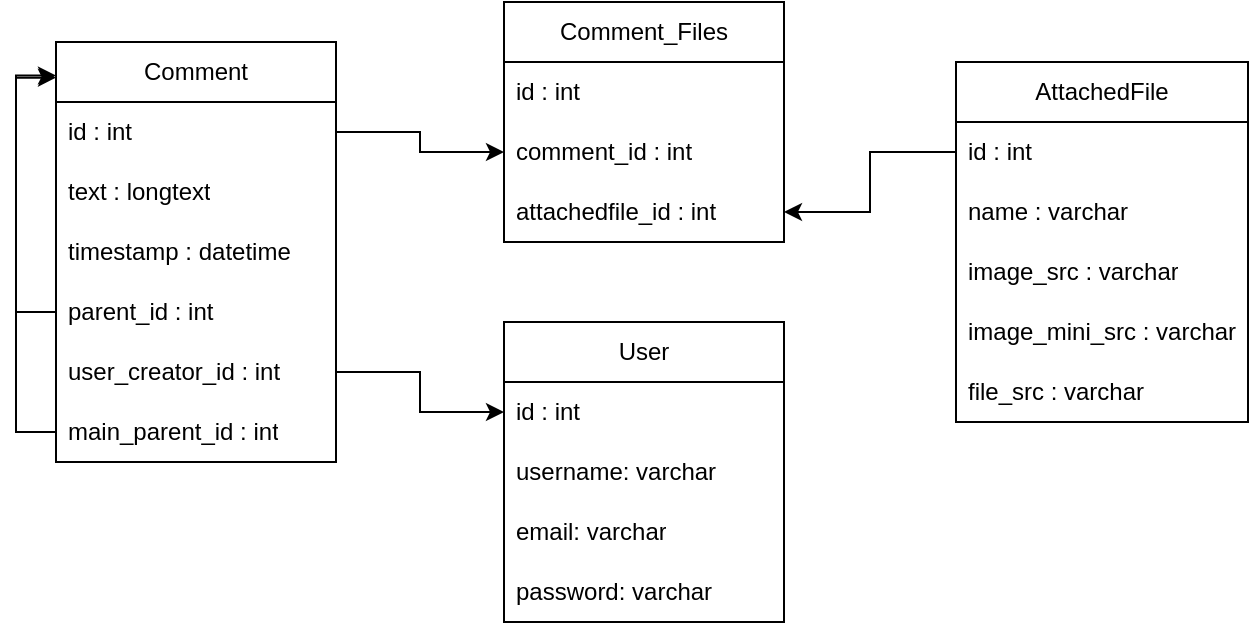 <mxfile version="21.6.3" type="device">
  <diagram id="idilsZUVOry7nmYEuPJ6" name="Page-1">
    <mxGraphModel dx="1102" dy="610" grid="1" gridSize="10" guides="1" tooltips="1" connect="1" arrows="1" fold="1" page="1" pageScale="1" pageWidth="827" pageHeight="1169" math="0" shadow="0">
      <root>
        <mxCell id="0" />
        <mxCell id="1" parent="0" />
        <mxCell id="QBnyMhsYryyhyBxMuzwj-1" value="User" style="swimlane;fontStyle=0;childLayout=stackLayout;horizontal=1;startSize=30;horizontalStack=0;resizeParent=1;resizeParentMax=0;resizeLast=0;collapsible=1;marginBottom=0;whiteSpace=wrap;html=1;" vertex="1" parent="1">
          <mxGeometry x="344" y="450" width="140" height="150" as="geometry" />
        </mxCell>
        <mxCell id="QBnyMhsYryyhyBxMuzwj-2" value="id : int" style="text;strokeColor=none;fillColor=none;align=left;verticalAlign=middle;spacingLeft=4;spacingRight=4;overflow=hidden;points=[[0,0.5],[1,0.5]];portConstraint=eastwest;rotatable=0;whiteSpace=wrap;html=1;" vertex="1" parent="QBnyMhsYryyhyBxMuzwj-1">
          <mxGeometry y="30" width="140" height="30" as="geometry" />
        </mxCell>
        <mxCell id="QBnyMhsYryyhyBxMuzwj-3" value="username: varchar" style="text;strokeColor=none;fillColor=none;align=left;verticalAlign=middle;spacingLeft=4;spacingRight=4;overflow=hidden;points=[[0,0.5],[1,0.5]];portConstraint=eastwest;rotatable=0;whiteSpace=wrap;html=1;" vertex="1" parent="QBnyMhsYryyhyBxMuzwj-1">
          <mxGeometry y="60" width="140" height="30" as="geometry" />
        </mxCell>
        <mxCell id="QBnyMhsYryyhyBxMuzwj-4" value="email: varchar" style="text;strokeColor=none;fillColor=none;align=left;verticalAlign=middle;spacingLeft=4;spacingRight=4;overflow=hidden;points=[[0,0.5],[1,0.5]];portConstraint=eastwest;rotatable=0;whiteSpace=wrap;html=1;" vertex="1" parent="QBnyMhsYryyhyBxMuzwj-1">
          <mxGeometry y="90" width="140" height="30" as="geometry" />
        </mxCell>
        <mxCell id="QBnyMhsYryyhyBxMuzwj-5" value="password: varchar" style="text;strokeColor=none;fillColor=none;align=left;verticalAlign=middle;spacingLeft=4;spacingRight=4;overflow=hidden;points=[[0,0.5],[1,0.5]];portConstraint=eastwest;rotatable=0;whiteSpace=wrap;html=1;" vertex="1" parent="QBnyMhsYryyhyBxMuzwj-1">
          <mxGeometry y="120" width="140" height="30" as="geometry" />
        </mxCell>
        <mxCell id="QBnyMhsYryyhyBxMuzwj-6" value="Comment" style="swimlane;fontStyle=0;childLayout=stackLayout;horizontal=1;startSize=30;horizontalStack=0;resizeParent=1;resizeParentMax=0;resizeLast=0;collapsible=1;marginBottom=0;whiteSpace=wrap;html=1;" vertex="1" parent="1">
          <mxGeometry x="120" y="310" width="140" height="210" as="geometry" />
        </mxCell>
        <mxCell id="QBnyMhsYryyhyBxMuzwj-7" value="id : int" style="text;strokeColor=none;fillColor=none;align=left;verticalAlign=middle;spacingLeft=4;spacingRight=4;overflow=hidden;points=[[0,0.5],[1,0.5]];portConstraint=eastwest;rotatable=0;whiteSpace=wrap;html=1;" vertex="1" parent="QBnyMhsYryyhyBxMuzwj-6">
          <mxGeometry y="30" width="140" height="30" as="geometry" />
        </mxCell>
        <mxCell id="QBnyMhsYryyhyBxMuzwj-8" value="text : longtext" style="text;strokeColor=none;fillColor=none;align=left;verticalAlign=middle;spacingLeft=4;spacingRight=4;overflow=hidden;points=[[0,0.5],[1,0.5]];portConstraint=eastwest;rotatable=0;whiteSpace=wrap;html=1;" vertex="1" parent="QBnyMhsYryyhyBxMuzwj-6">
          <mxGeometry y="60" width="140" height="30" as="geometry" />
        </mxCell>
        <mxCell id="QBnyMhsYryyhyBxMuzwj-9" value="timestamp : datetime" style="text;strokeColor=none;fillColor=none;align=left;verticalAlign=middle;spacingLeft=4;spacingRight=4;overflow=hidden;points=[[0,0.5],[1,0.5]];portConstraint=eastwest;rotatable=0;whiteSpace=wrap;html=1;" vertex="1" parent="QBnyMhsYryyhyBxMuzwj-6">
          <mxGeometry y="90" width="140" height="30" as="geometry" />
        </mxCell>
        <mxCell id="QBnyMhsYryyhyBxMuzwj-26" style="edgeStyle=orthogonalEdgeStyle;rounded=0;orthogonalLoop=1;jettySize=auto;html=1;entryX=0;entryY=0.08;entryDx=0;entryDy=0;entryPerimeter=0;" edge="1" parent="QBnyMhsYryyhyBxMuzwj-6" source="QBnyMhsYryyhyBxMuzwj-10" target="QBnyMhsYryyhyBxMuzwj-6">
          <mxGeometry relative="1" as="geometry" />
        </mxCell>
        <mxCell id="QBnyMhsYryyhyBxMuzwj-10" value="parent_id : int" style="text;strokeColor=none;fillColor=none;align=left;verticalAlign=middle;spacingLeft=4;spacingRight=4;overflow=hidden;points=[[0,0.5],[1,0.5]];portConstraint=eastwest;rotatable=0;whiteSpace=wrap;html=1;" vertex="1" parent="QBnyMhsYryyhyBxMuzwj-6">
          <mxGeometry y="120" width="140" height="30" as="geometry" />
        </mxCell>
        <mxCell id="QBnyMhsYryyhyBxMuzwj-27" style="edgeStyle=orthogonalEdgeStyle;rounded=0;orthogonalLoop=1;jettySize=auto;html=1;entryX=0;entryY=0.085;entryDx=0;entryDy=0;entryPerimeter=0;" edge="1" parent="QBnyMhsYryyhyBxMuzwj-6" source="QBnyMhsYryyhyBxMuzwj-11" target="QBnyMhsYryyhyBxMuzwj-6">
          <mxGeometry relative="1" as="geometry" />
        </mxCell>
        <mxCell id="QBnyMhsYryyhyBxMuzwj-28" value="user_creator_id : int" style="text;strokeColor=none;fillColor=none;align=left;verticalAlign=middle;spacingLeft=4;spacingRight=4;overflow=hidden;points=[[0,0.5],[1,0.5]];portConstraint=eastwest;rotatable=0;whiteSpace=wrap;html=1;" vertex="1" parent="QBnyMhsYryyhyBxMuzwj-6">
          <mxGeometry y="150" width="140" height="30" as="geometry" />
        </mxCell>
        <mxCell id="QBnyMhsYryyhyBxMuzwj-11" value="main_parent_id : int" style="text;strokeColor=none;fillColor=none;align=left;verticalAlign=middle;spacingLeft=4;spacingRight=4;overflow=hidden;points=[[0,0.5],[1,0.5]];portConstraint=eastwest;rotatable=0;whiteSpace=wrap;html=1;" vertex="1" parent="QBnyMhsYryyhyBxMuzwj-6">
          <mxGeometry y="180" width="140" height="30" as="geometry" />
        </mxCell>
        <mxCell id="QBnyMhsYryyhyBxMuzwj-12" value="AttachedFile" style="swimlane;fontStyle=0;childLayout=stackLayout;horizontal=1;startSize=30;horizontalStack=0;resizeParent=1;resizeParentMax=0;resizeLast=0;collapsible=1;marginBottom=0;whiteSpace=wrap;html=1;" vertex="1" parent="1">
          <mxGeometry x="570" y="320" width="146" height="180" as="geometry" />
        </mxCell>
        <mxCell id="QBnyMhsYryyhyBxMuzwj-13" value="id : int" style="text;strokeColor=none;fillColor=none;align=left;verticalAlign=middle;spacingLeft=4;spacingRight=4;overflow=hidden;points=[[0,0.5],[1,0.5]];portConstraint=eastwest;rotatable=0;whiteSpace=wrap;html=1;" vertex="1" parent="QBnyMhsYryyhyBxMuzwj-12">
          <mxGeometry y="30" width="146" height="30" as="geometry" />
        </mxCell>
        <mxCell id="QBnyMhsYryyhyBxMuzwj-14" value="name : varchar" style="text;strokeColor=none;fillColor=none;align=left;verticalAlign=middle;spacingLeft=4;spacingRight=4;overflow=hidden;points=[[0,0.5],[1,0.5]];portConstraint=eastwest;rotatable=0;whiteSpace=wrap;html=1;" vertex="1" parent="QBnyMhsYryyhyBxMuzwj-12">
          <mxGeometry y="60" width="146" height="30" as="geometry" />
        </mxCell>
        <mxCell id="QBnyMhsYryyhyBxMuzwj-15" value="image_src : varchar" style="text;strokeColor=none;fillColor=none;align=left;verticalAlign=middle;spacingLeft=4;spacingRight=4;overflow=hidden;points=[[0,0.5],[1,0.5]];portConstraint=eastwest;rotatable=0;whiteSpace=wrap;html=1;" vertex="1" parent="QBnyMhsYryyhyBxMuzwj-12">
          <mxGeometry y="90" width="146" height="30" as="geometry" />
        </mxCell>
        <mxCell id="QBnyMhsYryyhyBxMuzwj-16" value="image_mini_src : varchar" style="text;strokeColor=none;fillColor=none;align=left;verticalAlign=middle;spacingLeft=4;spacingRight=4;overflow=hidden;points=[[0,0.5],[1,0.5]];portConstraint=eastwest;rotatable=0;whiteSpace=wrap;html=1;" vertex="1" parent="QBnyMhsYryyhyBxMuzwj-12">
          <mxGeometry y="120" width="146" height="30" as="geometry" />
        </mxCell>
        <mxCell id="QBnyMhsYryyhyBxMuzwj-17" value="file_src : varchar" style="text;strokeColor=none;fillColor=none;align=left;verticalAlign=middle;spacingLeft=4;spacingRight=4;overflow=hidden;points=[[0,0.5],[1,0.5]];portConstraint=eastwest;rotatable=0;whiteSpace=wrap;html=1;" vertex="1" parent="QBnyMhsYryyhyBxMuzwj-12">
          <mxGeometry y="150" width="146" height="30" as="geometry" />
        </mxCell>
        <mxCell id="QBnyMhsYryyhyBxMuzwj-18" value="Comment_Files" style="swimlane;fontStyle=0;childLayout=stackLayout;horizontal=1;startSize=30;horizontalStack=0;resizeParent=1;resizeParentMax=0;resizeLast=0;collapsible=1;marginBottom=0;whiteSpace=wrap;html=1;" vertex="1" parent="1">
          <mxGeometry x="344" y="290" width="140" height="120" as="geometry" />
        </mxCell>
        <mxCell id="QBnyMhsYryyhyBxMuzwj-19" value="id : int" style="text;strokeColor=none;fillColor=none;align=left;verticalAlign=middle;spacingLeft=4;spacingRight=4;overflow=hidden;points=[[0,0.5],[1,0.5]];portConstraint=eastwest;rotatable=0;whiteSpace=wrap;html=1;" vertex="1" parent="QBnyMhsYryyhyBxMuzwj-18">
          <mxGeometry y="30" width="140" height="30" as="geometry" />
        </mxCell>
        <mxCell id="QBnyMhsYryyhyBxMuzwj-20" value="comment_id : int" style="text;strokeColor=none;fillColor=none;align=left;verticalAlign=middle;spacingLeft=4;spacingRight=4;overflow=hidden;points=[[0,0.5],[1,0.5]];portConstraint=eastwest;rotatable=0;whiteSpace=wrap;html=1;" vertex="1" parent="QBnyMhsYryyhyBxMuzwj-18">
          <mxGeometry y="60" width="140" height="30" as="geometry" />
        </mxCell>
        <mxCell id="QBnyMhsYryyhyBxMuzwj-21" value="attachedfile_id : int" style="text;strokeColor=none;fillColor=none;align=left;verticalAlign=middle;spacingLeft=4;spacingRight=4;overflow=hidden;points=[[0,0.5],[1,0.5]];portConstraint=eastwest;rotatable=0;whiteSpace=wrap;html=1;" vertex="1" parent="QBnyMhsYryyhyBxMuzwj-18">
          <mxGeometry y="90" width="140" height="30" as="geometry" />
        </mxCell>
        <mxCell id="QBnyMhsYryyhyBxMuzwj-29" style="edgeStyle=orthogonalEdgeStyle;rounded=0;orthogonalLoop=1;jettySize=auto;html=1;entryX=1;entryY=0.5;entryDx=0;entryDy=0;" edge="1" parent="1" source="QBnyMhsYryyhyBxMuzwj-13" target="QBnyMhsYryyhyBxMuzwj-21">
          <mxGeometry relative="1" as="geometry" />
        </mxCell>
        <mxCell id="QBnyMhsYryyhyBxMuzwj-30" style="edgeStyle=orthogonalEdgeStyle;rounded=0;orthogonalLoop=1;jettySize=auto;html=1;entryX=0;entryY=0.5;entryDx=0;entryDy=0;" edge="1" parent="1" source="QBnyMhsYryyhyBxMuzwj-7" target="QBnyMhsYryyhyBxMuzwj-20">
          <mxGeometry relative="1" as="geometry" />
        </mxCell>
        <mxCell id="QBnyMhsYryyhyBxMuzwj-31" style="edgeStyle=orthogonalEdgeStyle;rounded=0;orthogonalLoop=1;jettySize=auto;html=1;entryX=0;entryY=0.5;entryDx=0;entryDy=0;" edge="1" parent="1" source="QBnyMhsYryyhyBxMuzwj-28" target="QBnyMhsYryyhyBxMuzwj-2">
          <mxGeometry relative="1" as="geometry" />
        </mxCell>
      </root>
    </mxGraphModel>
  </diagram>
</mxfile>
